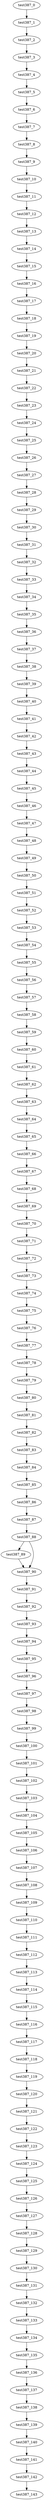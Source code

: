digraph G {
test387_0->test387_1;
test387_1->test387_2;
test387_2->test387_3;
test387_3->test387_4;
test387_4->test387_5;
test387_5->test387_6;
test387_6->test387_7;
test387_7->test387_8;
test387_8->test387_9;
test387_9->test387_10;
test387_10->test387_11;
test387_11->test387_12;
test387_12->test387_13;
test387_13->test387_14;
test387_14->test387_15;
test387_15->test387_16;
test387_16->test387_17;
test387_17->test387_18;
test387_18->test387_19;
test387_19->test387_20;
test387_20->test387_21;
test387_21->test387_22;
test387_22->test387_23;
test387_23->test387_24;
test387_24->test387_25;
test387_25->test387_26;
test387_26->test387_27;
test387_27->test387_28;
test387_28->test387_29;
test387_29->test387_30;
test387_30->test387_31;
test387_31->test387_32;
test387_32->test387_33;
test387_33->test387_34;
test387_34->test387_35;
test387_35->test387_36;
test387_36->test387_37;
test387_37->test387_38;
test387_38->test387_39;
test387_39->test387_40;
test387_40->test387_41;
test387_41->test387_42;
test387_42->test387_43;
test387_43->test387_44;
test387_44->test387_45;
test387_45->test387_46;
test387_46->test387_47;
test387_47->test387_48;
test387_48->test387_49;
test387_49->test387_50;
test387_50->test387_51;
test387_51->test387_52;
test387_52->test387_53;
test387_53->test387_54;
test387_54->test387_55;
test387_55->test387_56;
test387_56->test387_57;
test387_57->test387_58;
test387_58->test387_59;
test387_59->test387_60;
test387_60->test387_61;
test387_61->test387_62;
test387_62->test387_63;
test387_63->test387_64;
test387_64->test387_65;
test387_65->test387_66;
test387_66->test387_67;
test387_67->test387_68;
test387_68->test387_69;
test387_69->test387_70;
test387_70->test387_71;
test387_71->test387_72;
test387_72->test387_73;
test387_73->test387_74;
test387_74->test387_75;
test387_75->test387_76;
test387_76->test387_77;
test387_77->test387_78;
test387_78->test387_79;
test387_79->test387_80;
test387_80->test387_81;
test387_81->test387_82;
test387_82->test387_83;
test387_83->test387_84;
test387_84->test387_85;
test387_85->test387_86;
test387_86->test387_87;
test387_87->test387_88;
test387_88->test387_89;
test387_88->test387_90;
test387_89->test387_90;
test387_90->test387_91;
test387_91->test387_92;
test387_92->test387_93;
test387_93->test387_94;
test387_94->test387_95;
test387_95->test387_96;
test387_96->test387_97;
test387_97->test387_98;
test387_98->test387_99;
test387_99->test387_100;
test387_100->test387_101;
test387_101->test387_102;
test387_102->test387_103;
test387_103->test387_104;
test387_104->test387_105;
test387_105->test387_106;
test387_106->test387_107;
test387_107->test387_108;
test387_108->test387_109;
test387_109->test387_110;
test387_110->test387_111;
test387_111->test387_112;
test387_112->test387_113;
test387_113->test387_114;
test387_114->test387_115;
test387_115->test387_116;
test387_116->test387_117;
test387_117->test387_118;
test387_118->test387_119;
test387_119->test387_120;
test387_120->test387_121;
test387_121->test387_122;
test387_122->test387_123;
test387_123->test387_124;
test387_124->test387_125;
test387_125->test387_126;
test387_126->test387_127;
test387_127->test387_128;
test387_128->test387_129;
test387_129->test387_130;
test387_130->test387_131;
test387_131->test387_132;
test387_132->test387_133;
test387_133->test387_134;
test387_134->test387_135;
test387_135->test387_136;
test387_136->test387_137;
test387_137->test387_138;
test387_138->test387_139;
test387_139->test387_140;
test387_140->test387_141;
test387_141->test387_142;
test387_142->test387_143;

}
